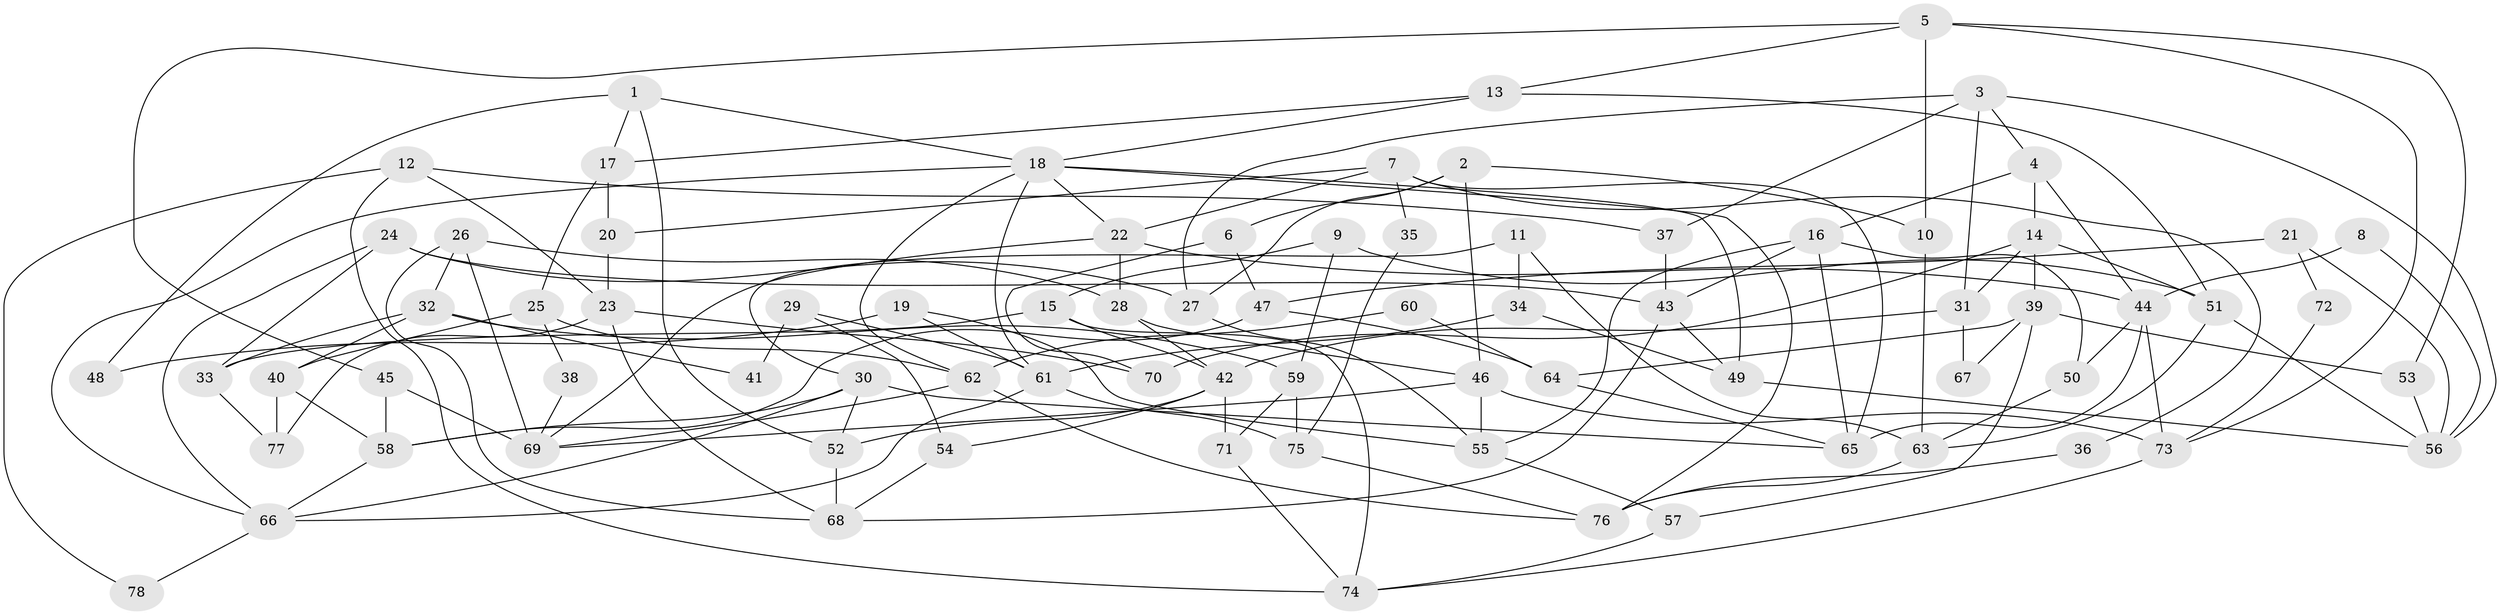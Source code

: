 // coarse degree distribution, {4: 0.23529411764705882, 6: 0.13725490196078433, 7: 0.09803921568627451, 3: 0.1568627450980392, 5: 0.1568627450980392, 8: 0.058823529411764705, 9: 0.058823529411764705, 2: 0.09803921568627451}
// Generated by graph-tools (version 1.1) at 2025/52/02/27/25 19:52:07]
// undirected, 78 vertices, 156 edges
graph export_dot {
graph [start="1"]
  node [color=gray90,style=filled];
  1;
  2;
  3;
  4;
  5;
  6;
  7;
  8;
  9;
  10;
  11;
  12;
  13;
  14;
  15;
  16;
  17;
  18;
  19;
  20;
  21;
  22;
  23;
  24;
  25;
  26;
  27;
  28;
  29;
  30;
  31;
  32;
  33;
  34;
  35;
  36;
  37;
  38;
  39;
  40;
  41;
  42;
  43;
  44;
  45;
  46;
  47;
  48;
  49;
  50;
  51;
  52;
  53;
  54;
  55;
  56;
  57;
  58;
  59;
  60;
  61;
  62;
  63;
  64;
  65;
  66;
  67;
  68;
  69;
  70;
  71;
  72;
  73;
  74;
  75;
  76;
  77;
  78;
  1 -- 17;
  1 -- 18;
  1 -- 48;
  1 -- 52;
  2 -- 27;
  2 -- 46;
  2 -- 6;
  2 -- 10;
  3 -- 4;
  3 -- 31;
  3 -- 27;
  3 -- 37;
  3 -- 56;
  4 -- 44;
  4 -- 14;
  4 -- 16;
  5 -- 13;
  5 -- 73;
  5 -- 10;
  5 -- 45;
  5 -- 53;
  6 -- 47;
  6 -- 70;
  7 -- 22;
  7 -- 65;
  7 -- 20;
  7 -- 35;
  7 -- 36;
  8 -- 44;
  8 -- 56;
  9 -- 51;
  9 -- 59;
  9 -- 15;
  10 -- 63;
  11 -- 30;
  11 -- 63;
  11 -- 34;
  12 -- 74;
  12 -- 37;
  12 -- 23;
  12 -- 78;
  13 -- 51;
  13 -- 17;
  13 -- 18;
  14 -- 51;
  14 -- 70;
  14 -- 31;
  14 -- 39;
  15 -- 42;
  15 -- 33;
  15 -- 74;
  16 -- 55;
  16 -- 43;
  16 -- 50;
  16 -- 65;
  17 -- 20;
  17 -- 25;
  18 -- 61;
  18 -- 22;
  18 -- 49;
  18 -- 62;
  18 -- 66;
  18 -- 76;
  19 -- 61;
  19 -- 55;
  19 -- 48;
  20 -- 23;
  21 -- 47;
  21 -- 56;
  21 -- 72;
  22 -- 69;
  22 -- 28;
  22 -- 44;
  23 -- 77;
  23 -- 68;
  23 -- 70;
  24 -- 43;
  24 -- 66;
  24 -- 27;
  24 -- 33;
  25 -- 62;
  25 -- 40;
  25 -- 38;
  26 -- 68;
  26 -- 32;
  26 -- 28;
  26 -- 69;
  27 -- 55;
  28 -- 42;
  28 -- 46;
  29 -- 54;
  29 -- 61;
  29 -- 41;
  30 -- 52;
  30 -- 66;
  30 -- 58;
  30 -- 65;
  31 -- 42;
  31 -- 67;
  32 -- 33;
  32 -- 59;
  32 -- 40;
  32 -- 41;
  33 -- 77;
  34 -- 49;
  34 -- 61;
  35 -- 75;
  36 -- 76;
  37 -- 43;
  38 -- 69;
  39 -- 57;
  39 -- 53;
  39 -- 64;
  39 -- 67;
  40 -- 58;
  40 -- 77;
  42 -- 52;
  42 -- 54;
  42 -- 71;
  43 -- 49;
  43 -- 68;
  44 -- 65;
  44 -- 50;
  44 -- 73;
  45 -- 69;
  45 -- 58;
  46 -- 69;
  46 -- 55;
  46 -- 73;
  47 -- 64;
  47 -- 58;
  49 -- 56;
  50 -- 63;
  51 -- 56;
  51 -- 63;
  52 -- 68;
  53 -- 56;
  54 -- 68;
  55 -- 57;
  57 -- 74;
  58 -- 66;
  59 -- 71;
  59 -- 75;
  60 -- 64;
  60 -- 62;
  61 -- 66;
  61 -- 75;
  62 -- 76;
  62 -- 69;
  63 -- 76;
  64 -- 65;
  66 -- 78;
  71 -- 74;
  72 -- 73;
  73 -- 74;
  75 -- 76;
}

